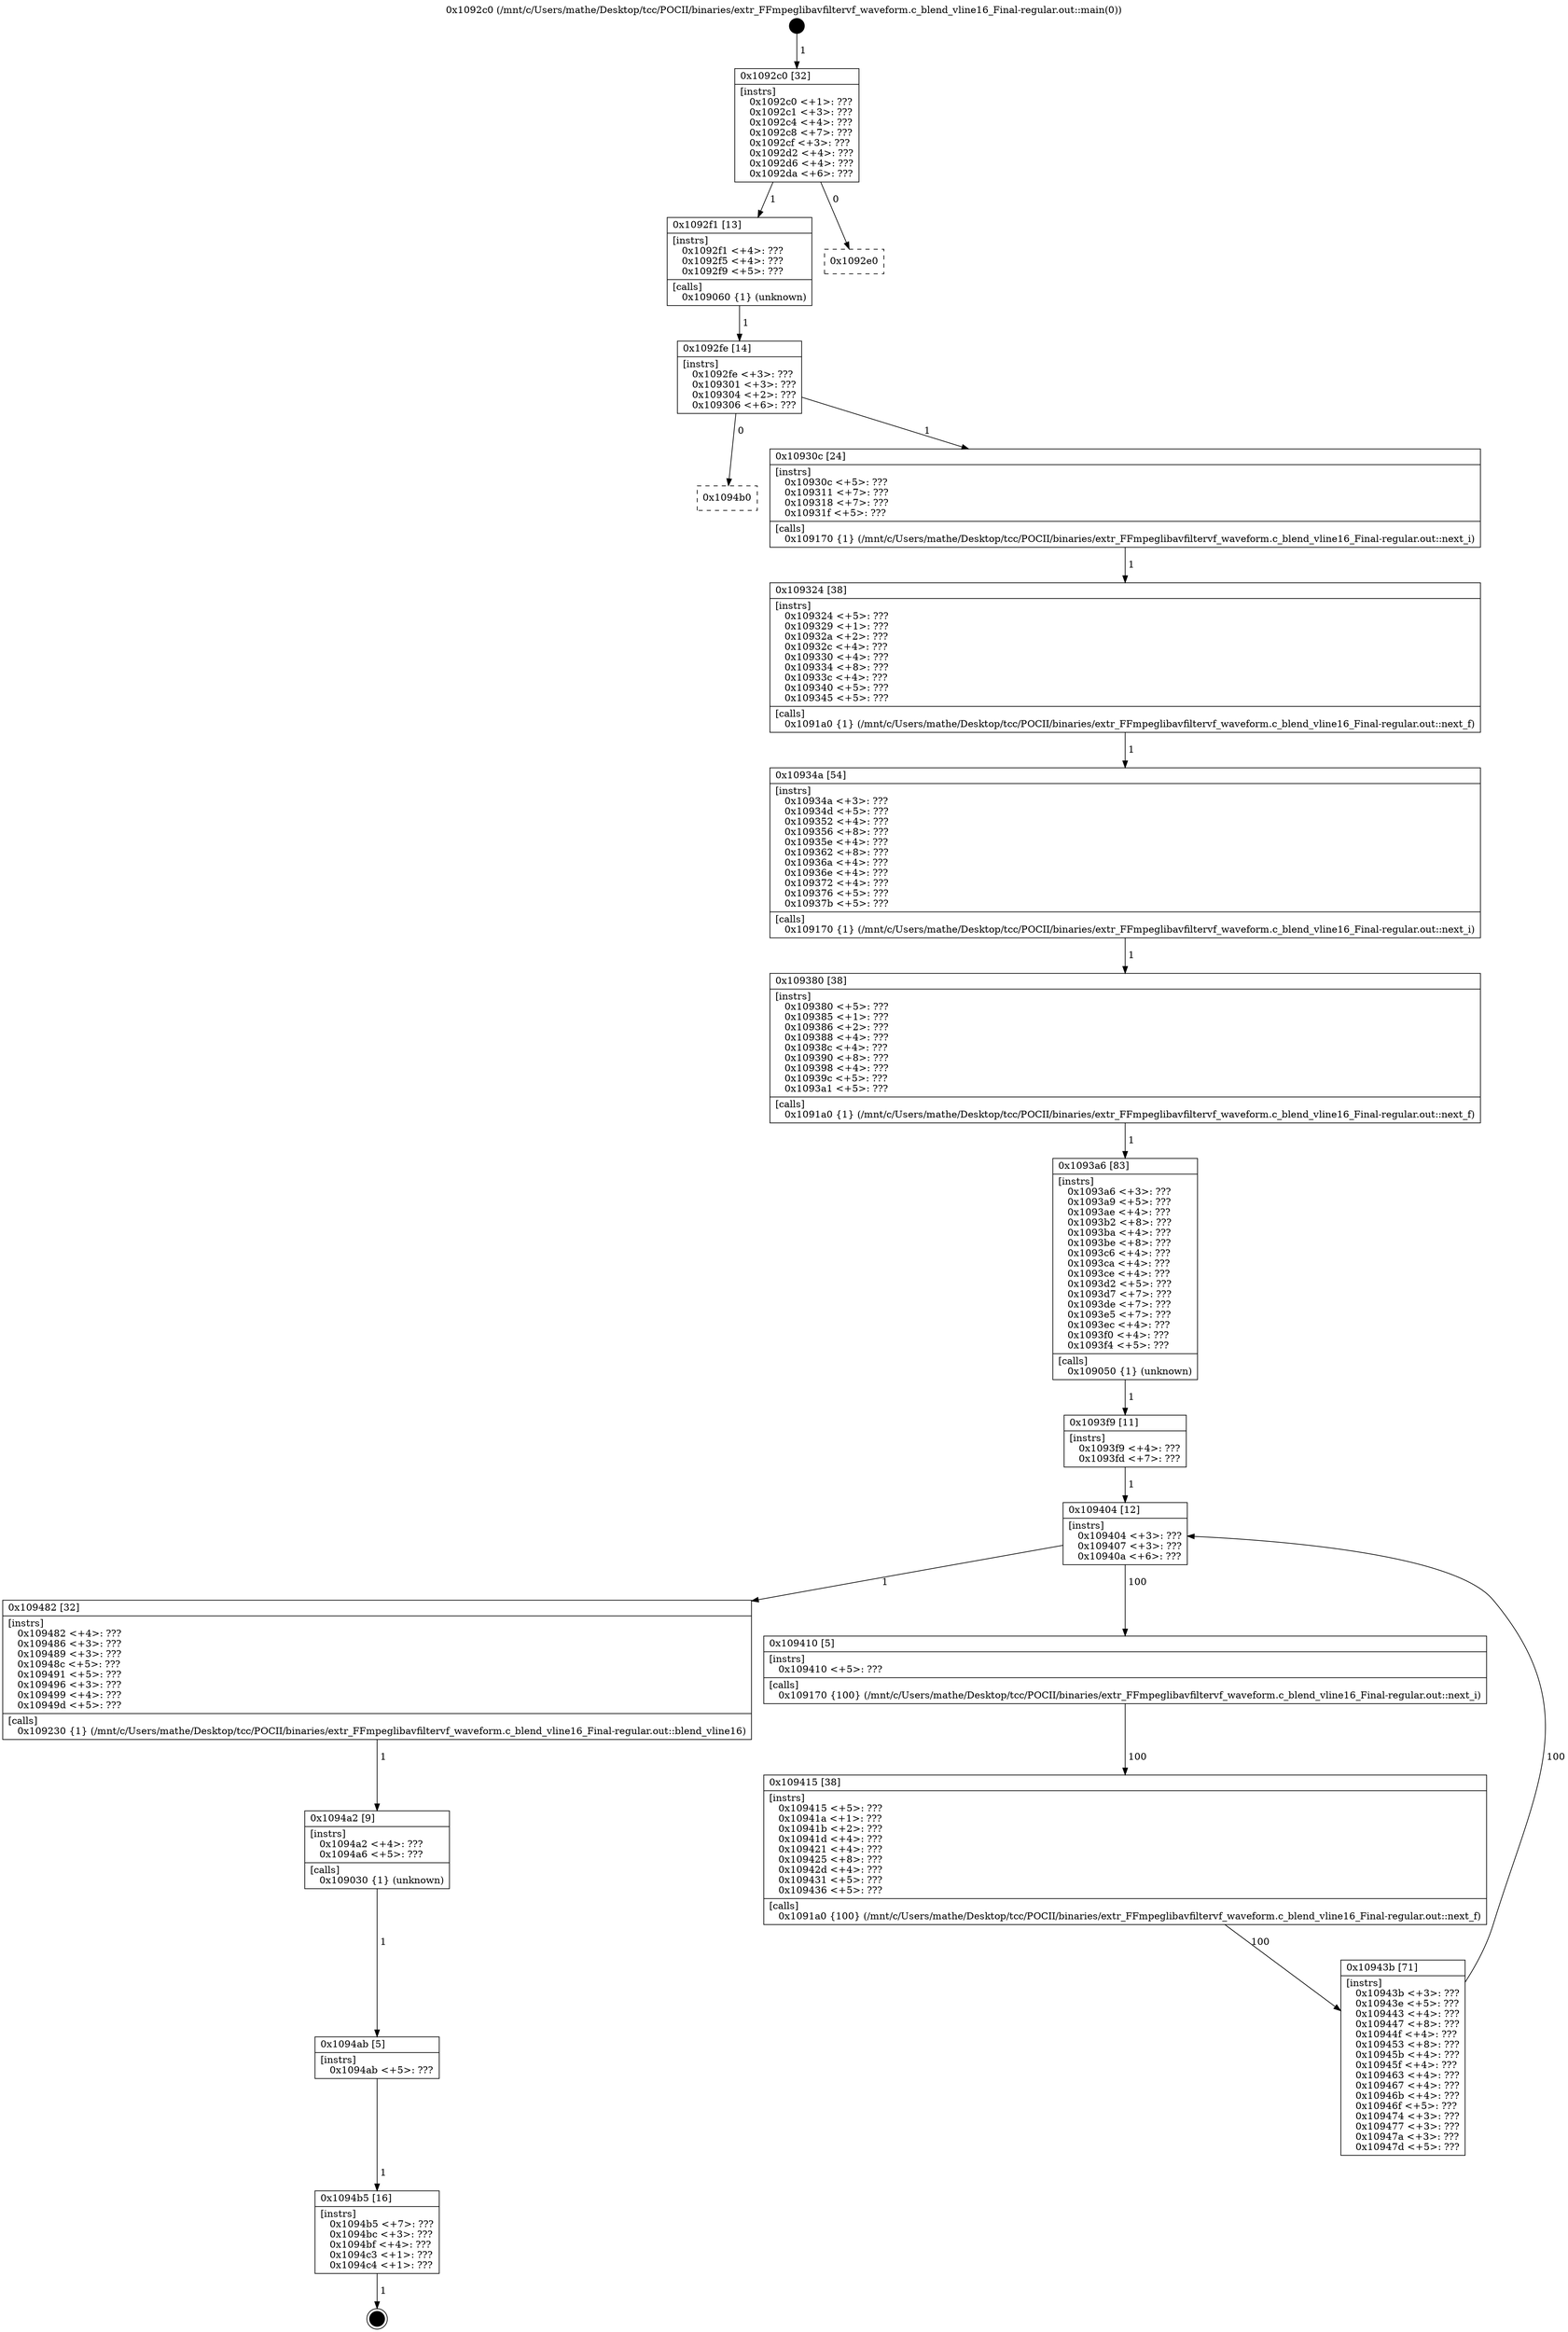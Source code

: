 digraph "0x1092c0" {
  label = "0x1092c0 (/mnt/c/Users/mathe/Desktop/tcc/POCII/binaries/extr_FFmpeglibavfiltervf_waveform.c_blend_vline16_Final-regular.out::main(0))"
  labelloc = "t"
  node[shape=record]

  Entry [label="",width=0.3,height=0.3,shape=circle,fillcolor=black,style=filled]
  "0x1092c0" [label="{
     0x1092c0 [32]\l
     | [instrs]\l
     &nbsp;&nbsp;0x1092c0 \<+1\>: ???\l
     &nbsp;&nbsp;0x1092c1 \<+3\>: ???\l
     &nbsp;&nbsp;0x1092c4 \<+4\>: ???\l
     &nbsp;&nbsp;0x1092c8 \<+7\>: ???\l
     &nbsp;&nbsp;0x1092cf \<+3\>: ???\l
     &nbsp;&nbsp;0x1092d2 \<+4\>: ???\l
     &nbsp;&nbsp;0x1092d6 \<+4\>: ???\l
     &nbsp;&nbsp;0x1092da \<+6\>: ???\l
  }"]
  "0x1092f1" [label="{
     0x1092f1 [13]\l
     | [instrs]\l
     &nbsp;&nbsp;0x1092f1 \<+4\>: ???\l
     &nbsp;&nbsp;0x1092f5 \<+4\>: ???\l
     &nbsp;&nbsp;0x1092f9 \<+5\>: ???\l
     | [calls]\l
     &nbsp;&nbsp;0x109060 \{1\} (unknown)\l
  }"]
  "0x1092e0" [label="{
     0x1092e0\l
  }", style=dashed]
  "0x1092fe" [label="{
     0x1092fe [14]\l
     | [instrs]\l
     &nbsp;&nbsp;0x1092fe \<+3\>: ???\l
     &nbsp;&nbsp;0x109301 \<+3\>: ???\l
     &nbsp;&nbsp;0x109304 \<+2\>: ???\l
     &nbsp;&nbsp;0x109306 \<+6\>: ???\l
  }"]
  "0x1094b0" [label="{
     0x1094b0\l
  }", style=dashed]
  "0x10930c" [label="{
     0x10930c [24]\l
     | [instrs]\l
     &nbsp;&nbsp;0x10930c \<+5\>: ???\l
     &nbsp;&nbsp;0x109311 \<+7\>: ???\l
     &nbsp;&nbsp;0x109318 \<+7\>: ???\l
     &nbsp;&nbsp;0x10931f \<+5\>: ???\l
     | [calls]\l
     &nbsp;&nbsp;0x109170 \{1\} (/mnt/c/Users/mathe/Desktop/tcc/POCII/binaries/extr_FFmpeglibavfiltervf_waveform.c_blend_vline16_Final-regular.out::next_i)\l
  }"]
  Exit [label="",width=0.3,height=0.3,shape=circle,fillcolor=black,style=filled,peripheries=2]
  "0x109324" [label="{
     0x109324 [38]\l
     | [instrs]\l
     &nbsp;&nbsp;0x109324 \<+5\>: ???\l
     &nbsp;&nbsp;0x109329 \<+1\>: ???\l
     &nbsp;&nbsp;0x10932a \<+2\>: ???\l
     &nbsp;&nbsp;0x10932c \<+4\>: ???\l
     &nbsp;&nbsp;0x109330 \<+4\>: ???\l
     &nbsp;&nbsp;0x109334 \<+8\>: ???\l
     &nbsp;&nbsp;0x10933c \<+4\>: ???\l
     &nbsp;&nbsp;0x109340 \<+5\>: ???\l
     &nbsp;&nbsp;0x109345 \<+5\>: ???\l
     | [calls]\l
     &nbsp;&nbsp;0x1091a0 \{1\} (/mnt/c/Users/mathe/Desktop/tcc/POCII/binaries/extr_FFmpeglibavfiltervf_waveform.c_blend_vline16_Final-regular.out::next_f)\l
  }"]
  "0x10934a" [label="{
     0x10934a [54]\l
     | [instrs]\l
     &nbsp;&nbsp;0x10934a \<+3\>: ???\l
     &nbsp;&nbsp;0x10934d \<+5\>: ???\l
     &nbsp;&nbsp;0x109352 \<+4\>: ???\l
     &nbsp;&nbsp;0x109356 \<+8\>: ???\l
     &nbsp;&nbsp;0x10935e \<+4\>: ???\l
     &nbsp;&nbsp;0x109362 \<+8\>: ???\l
     &nbsp;&nbsp;0x10936a \<+4\>: ???\l
     &nbsp;&nbsp;0x10936e \<+4\>: ???\l
     &nbsp;&nbsp;0x109372 \<+4\>: ???\l
     &nbsp;&nbsp;0x109376 \<+5\>: ???\l
     &nbsp;&nbsp;0x10937b \<+5\>: ???\l
     | [calls]\l
     &nbsp;&nbsp;0x109170 \{1\} (/mnt/c/Users/mathe/Desktop/tcc/POCII/binaries/extr_FFmpeglibavfiltervf_waveform.c_blend_vline16_Final-regular.out::next_i)\l
  }"]
  "0x109380" [label="{
     0x109380 [38]\l
     | [instrs]\l
     &nbsp;&nbsp;0x109380 \<+5\>: ???\l
     &nbsp;&nbsp;0x109385 \<+1\>: ???\l
     &nbsp;&nbsp;0x109386 \<+2\>: ???\l
     &nbsp;&nbsp;0x109388 \<+4\>: ???\l
     &nbsp;&nbsp;0x10938c \<+4\>: ???\l
     &nbsp;&nbsp;0x109390 \<+8\>: ???\l
     &nbsp;&nbsp;0x109398 \<+4\>: ???\l
     &nbsp;&nbsp;0x10939c \<+5\>: ???\l
     &nbsp;&nbsp;0x1093a1 \<+5\>: ???\l
     | [calls]\l
     &nbsp;&nbsp;0x1091a0 \{1\} (/mnt/c/Users/mathe/Desktop/tcc/POCII/binaries/extr_FFmpeglibavfiltervf_waveform.c_blend_vline16_Final-regular.out::next_f)\l
  }"]
  "0x1093a6" [label="{
     0x1093a6 [83]\l
     | [instrs]\l
     &nbsp;&nbsp;0x1093a6 \<+3\>: ???\l
     &nbsp;&nbsp;0x1093a9 \<+5\>: ???\l
     &nbsp;&nbsp;0x1093ae \<+4\>: ???\l
     &nbsp;&nbsp;0x1093b2 \<+8\>: ???\l
     &nbsp;&nbsp;0x1093ba \<+4\>: ???\l
     &nbsp;&nbsp;0x1093be \<+8\>: ???\l
     &nbsp;&nbsp;0x1093c6 \<+4\>: ???\l
     &nbsp;&nbsp;0x1093ca \<+4\>: ???\l
     &nbsp;&nbsp;0x1093ce \<+4\>: ???\l
     &nbsp;&nbsp;0x1093d2 \<+5\>: ???\l
     &nbsp;&nbsp;0x1093d7 \<+7\>: ???\l
     &nbsp;&nbsp;0x1093de \<+7\>: ???\l
     &nbsp;&nbsp;0x1093e5 \<+7\>: ???\l
     &nbsp;&nbsp;0x1093ec \<+4\>: ???\l
     &nbsp;&nbsp;0x1093f0 \<+4\>: ???\l
     &nbsp;&nbsp;0x1093f4 \<+5\>: ???\l
     | [calls]\l
     &nbsp;&nbsp;0x109050 \{1\} (unknown)\l
  }"]
  "0x109404" [label="{
     0x109404 [12]\l
     | [instrs]\l
     &nbsp;&nbsp;0x109404 \<+3\>: ???\l
     &nbsp;&nbsp;0x109407 \<+3\>: ???\l
     &nbsp;&nbsp;0x10940a \<+6\>: ???\l
  }"]
  "0x109482" [label="{
     0x109482 [32]\l
     | [instrs]\l
     &nbsp;&nbsp;0x109482 \<+4\>: ???\l
     &nbsp;&nbsp;0x109486 \<+3\>: ???\l
     &nbsp;&nbsp;0x109489 \<+3\>: ???\l
     &nbsp;&nbsp;0x10948c \<+5\>: ???\l
     &nbsp;&nbsp;0x109491 \<+5\>: ???\l
     &nbsp;&nbsp;0x109496 \<+3\>: ???\l
     &nbsp;&nbsp;0x109499 \<+4\>: ???\l
     &nbsp;&nbsp;0x10949d \<+5\>: ???\l
     | [calls]\l
     &nbsp;&nbsp;0x109230 \{1\} (/mnt/c/Users/mathe/Desktop/tcc/POCII/binaries/extr_FFmpeglibavfiltervf_waveform.c_blend_vline16_Final-regular.out::blend_vline16)\l
  }"]
  "0x109410" [label="{
     0x109410 [5]\l
     | [instrs]\l
     &nbsp;&nbsp;0x109410 \<+5\>: ???\l
     | [calls]\l
     &nbsp;&nbsp;0x109170 \{100\} (/mnt/c/Users/mathe/Desktop/tcc/POCII/binaries/extr_FFmpeglibavfiltervf_waveform.c_blend_vline16_Final-regular.out::next_i)\l
  }"]
  "0x109415" [label="{
     0x109415 [38]\l
     | [instrs]\l
     &nbsp;&nbsp;0x109415 \<+5\>: ???\l
     &nbsp;&nbsp;0x10941a \<+1\>: ???\l
     &nbsp;&nbsp;0x10941b \<+2\>: ???\l
     &nbsp;&nbsp;0x10941d \<+4\>: ???\l
     &nbsp;&nbsp;0x109421 \<+4\>: ???\l
     &nbsp;&nbsp;0x109425 \<+8\>: ???\l
     &nbsp;&nbsp;0x10942d \<+4\>: ???\l
     &nbsp;&nbsp;0x109431 \<+5\>: ???\l
     &nbsp;&nbsp;0x109436 \<+5\>: ???\l
     | [calls]\l
     &nbsp;&nbsp;0x1091a0 \{100\} (/mnt/c/Users/mathe/Desktop/tcc/POCII/binaries/extr_FFmpeglibavfiltervf_waveform.c_blend_vline16_Final-regular.out::next_f)\l
  }"]
  "0x10943b" [label="{
     0x10943b [71]\l
     | [instrs]\l
     &nbsp;&nbsp;0x10943b \<+3\>: ???\l
     &nbsp;&nbsp;0x10943e \<+5\>: ???\l
     &nbsp;&nbsp;0x109443 \<+4\>: ???\l
     &nbsp;&nbsp;0x109447 \<+8\>: ???\l
     &nbsp;&nbsp;0x10944f \<+4\>: ???\l
     &nbsp;&nbsp;0x109453 \<+8\>: ???\l
     &nbsp;&nbsp;0x10945b \<+4\>: ???\l
     &nbsp;&nbsp;0x10945f \<+4\>: ???\l
     &nbsp;&nbsp;0x109463 \<+4\>: ???\l
     &nbsp;&nbsp;0x109467 \<+4\>: ???\l
     &nbsp;&nbsp;0x10946b \<+4\>: ???\l
     &nbsp;&nbsp;0x10946f \<+5\>: ???\l
     &nbsp;&nbsp;0x109474 \<+3\>: ???\l
     &nbsp;&nbsp;0x109477 \<+3\>: ???\l
     &nbsp;&nbsp;0x10947a \<+3\>: ???\l
     &nbsp;&nbsp;0x10947d \<+5\>: ???\l
  }"]
  "0x1093f9" [label="{
     0x1093f9 [11]\l
     | [instrs]\l
     &nbsp;&nbsp;0x1093f9 \<+4\>: ???\l
     &nbsp;&nbsp;0x1093fd \<+7\>: ???\l
  }"]
  "0x1094a2" [label="{
     0x1094a2 [9]\l
     | [instrs]\l
     &nbsp;&nbsp;0x1094a2 \<+4\>: ???\l
     &nbsp;&nbsp;0x1094a6 \<+5\>: ???\l
     | [calls]\l
     &nbsp;&nbsp;0x109030 \{1\} (unknown)\l
  }"]
  "0x1094ab" [label="{
     0x1094ab [5]\l
     | [instrs]\l
     &nbsp;&nbsp;0x1094ab \<+5\>: ???\l
  }"]
  "0x1094b5" [label="{
     0x1094b5 [16]\l
     | [instrs]\l
     &nbsp;&nbsp;0x1094b5 \<+7\>: ???\l
     &nbsp;&nbsp;0x1094bc \<+3\>: ???\l
     &nbsp;&nbsp;0x1094bf \<+4\>: ???\l
     &nbsp;&nbsp;0x1094c3 \<+1\>: ???\l
     &nbsp;&nbsp;0x1094c4 \<+1\>: ???\l
  }"]
  Entry -> "0x1092c0" [label=" 1"]
  "0x1092c0" -> "0x1092f1" [label=" 1"]
  "0x1092c0" -> "0x1092e0" [label=" 0"]
  "0x1092f1" -> "0x1092fe" [label=" 1"]
  "0x1092fe" -> "0x1094b0" [label=" 0"]
  "0x1092fe" -> "0x10930c" [label=" 1"]
  "0x1094b5" -> Exit [label=" 1"]
  "0x10930c" -> "0x109324" [label=" 1"]
  "0x109324" -> "0x10934a" [label=" 1"]
  "0x10934a" -> "0x109380" [label=" 1"]
  "0x109380" -> "0x1093a6" [label=" 1"]
  "0x1093a6" -> "0x1093f9" [label=" 1"]
  "0x109404" -> "0x109482" [label=" 1"]
  "0x109404" -> "0x109410" [label=" 100"]
  "0x109410" -> "0x109415" [label=" 100"]
  "0x109415" -> "0x10943b" [label=" 100"]
  "0x1093f9" -> "0x109404" [label=" 1"]
  "0x10943b" -> "0x109404" [label=" 100"]
  "0x109482" -> "0x1094a2" [label=" 1"]
  "0x1094a2" -> "0x1094ab" [label=" 1"]
  "0x1094ab" -> "0x1094b5" [label=" 1"]
}
